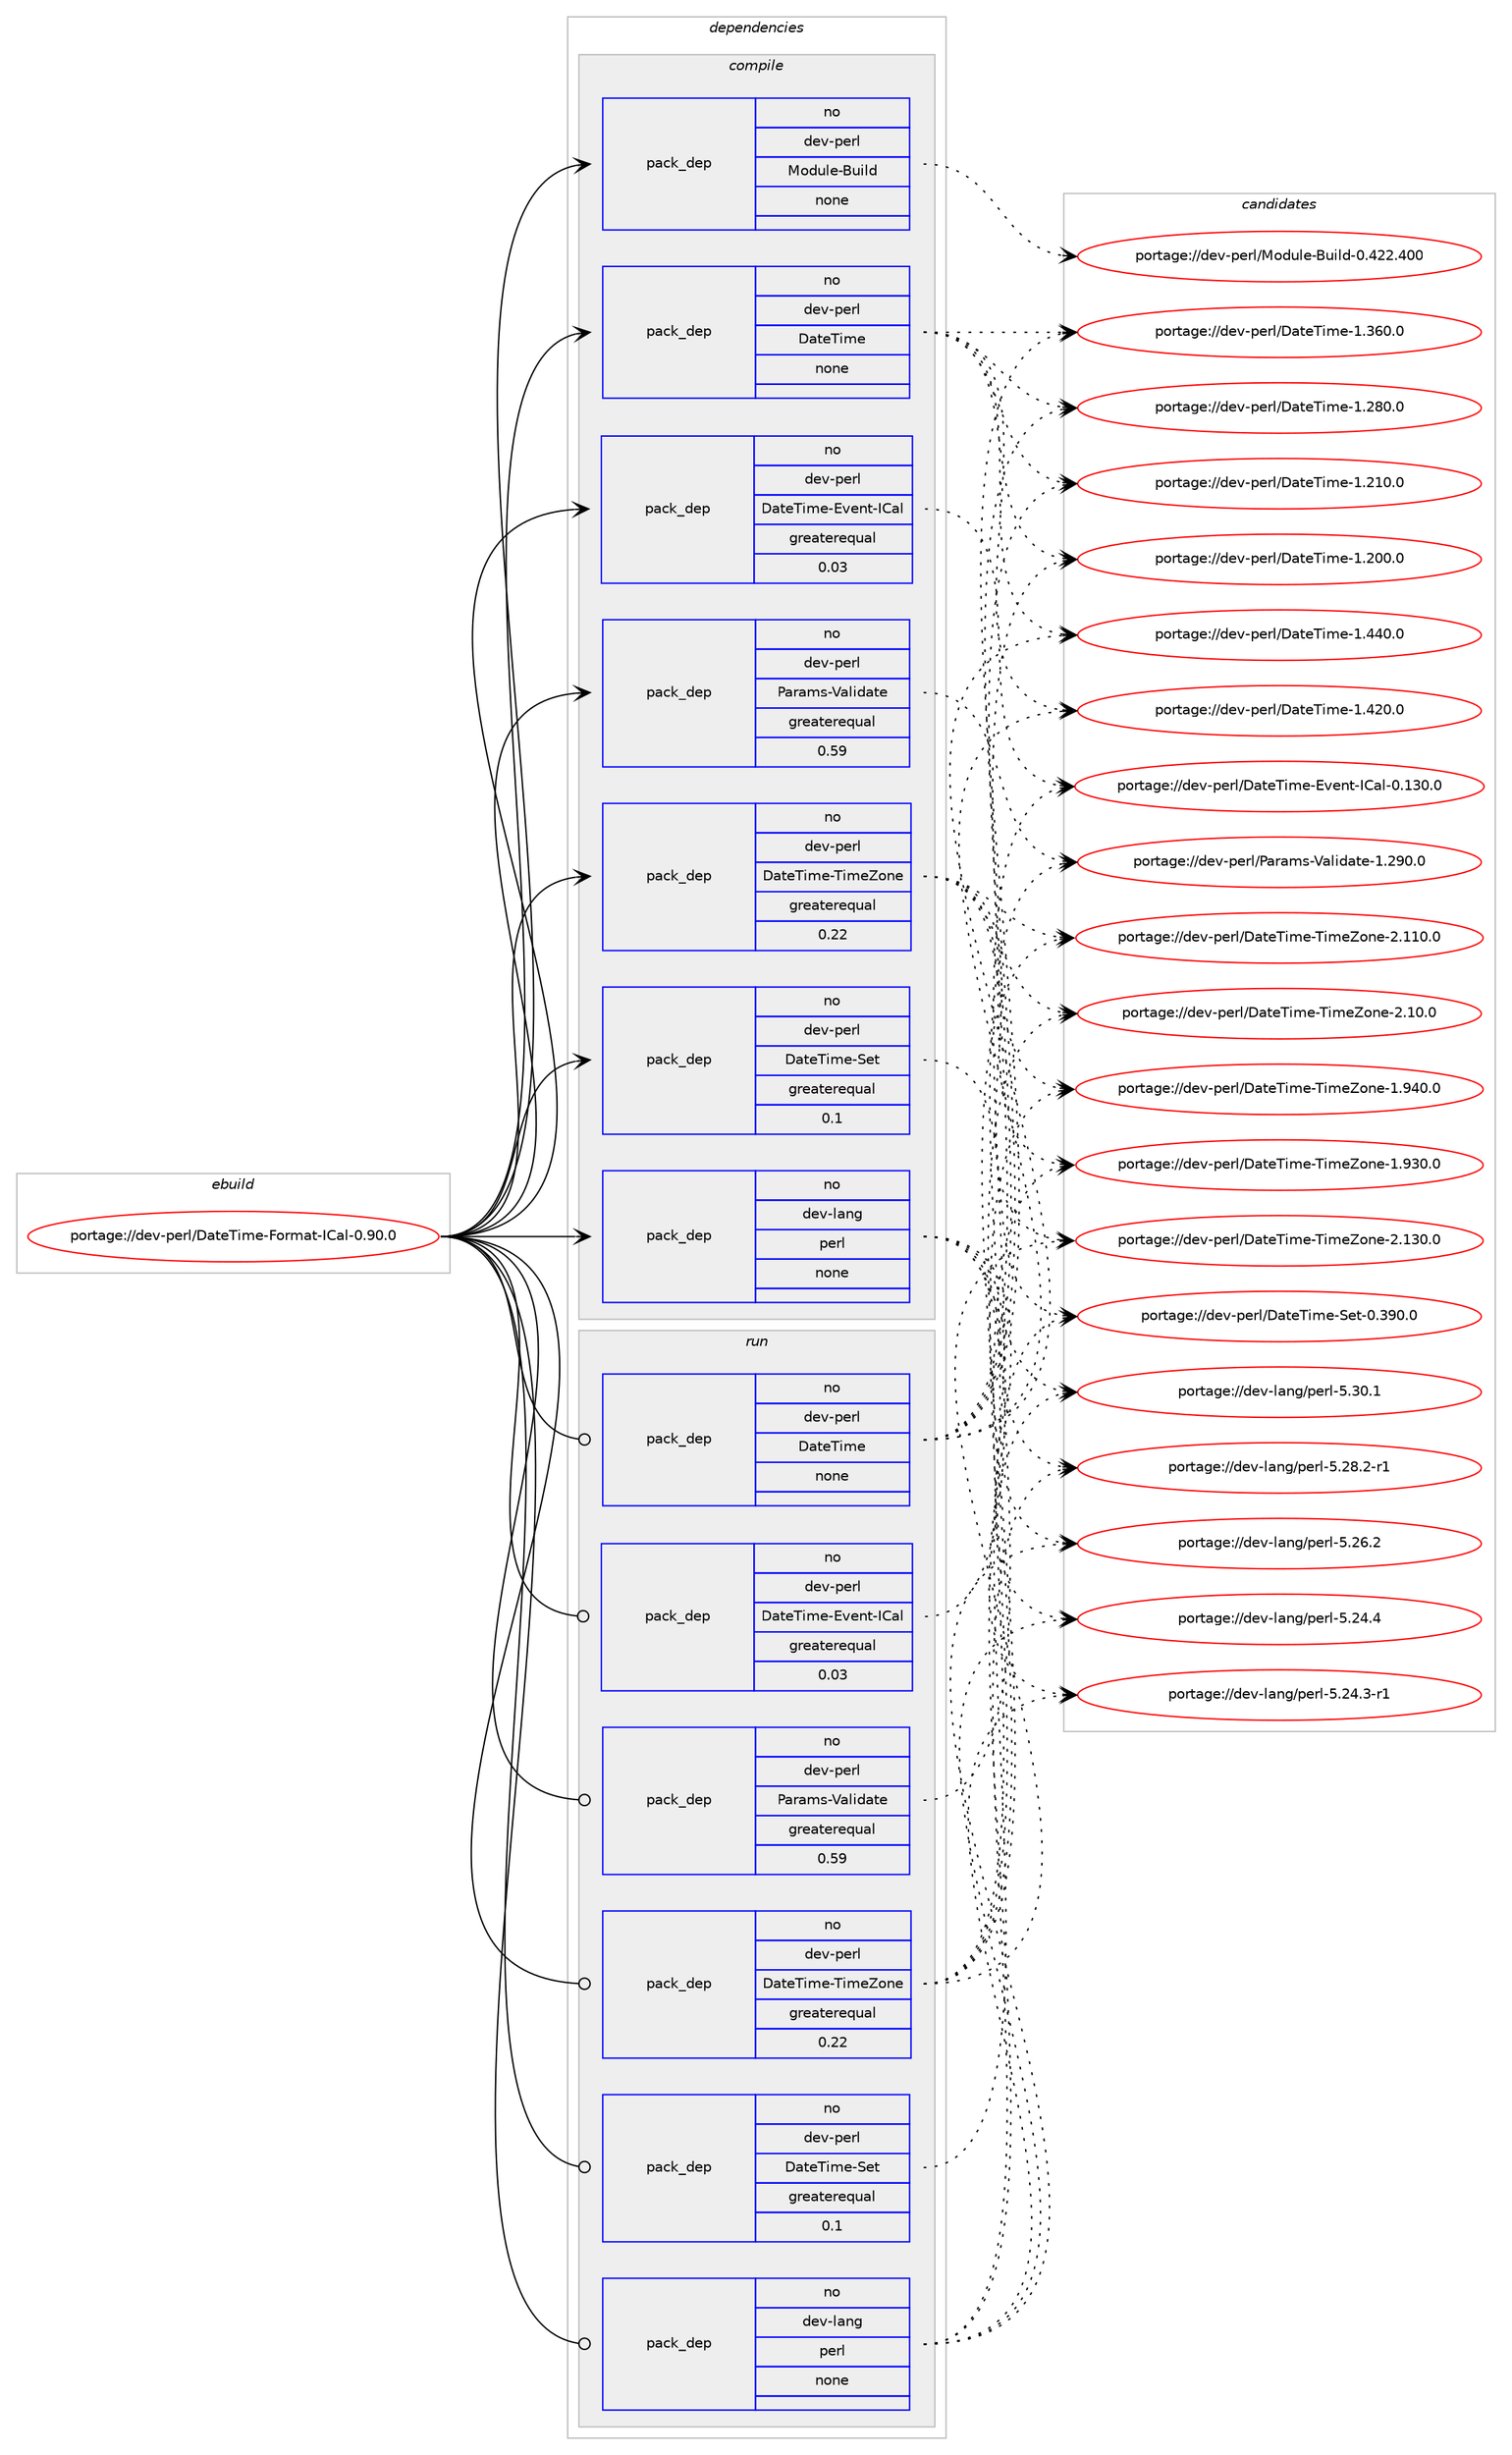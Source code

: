 digraph prolog {

# *************
# Graph options
# *************

newrank=true;
concentrate=true;
compound=true;
graph [rankdir=LR,fontname=Helvetica,fontsize=10,ranksep=1.5];#, ranksep=2.5, nodesep=0.2];
edge  [arrowhead=vee];
node  [fontname=Helvetica,fontsize=10];

# **********
# The ebuild
# **********

subgraph cluster_leftcol {
color=gray;
label=<<i>ebuild</i>>;
id [label="portage://dev-perl/DateTime-Format-ICal-0.90.0", color=red, width=4, href="../dev-perl/DateTime-Format-ICal-0.90.0.svg"];
}

# ****************
# The dependencies
# ****************

subgraph cluster_midcol {
color=gray;
label=<<i>dependencies</i>>;
subgraph cluster_compile {
fillcolor="#eeeeee";
style=filled;
label=<<i>compile</i>>;
subgraph pack368998 {
dependency496501 [label=<<TABLE BORDER="0" CELLBORDER="1" CELLSPACING="0" CELLPADDING="4" WIDTH="220"><TR><TD ROWSPAN="6" CELLPADDING="30">pack_dep</TD></TR><TR><TD WIDTH="110">no</TD></TR><TR><TD>dev-lang</TD></TR><TR><TD>perl</TD></TR><TR><TD>none</TD></TR><TR><TD></TD></TR></TABLE>>, shape=none, color=blue];
}
id:e -> dependency496501:w [weight=20,style="solid",arrowhead="vee"];
subgraph pack368999 {
dependency496502 [label=<<TABLE BORDER="0" CELLBORDER="1" CELLSPACING="0" CELLPADDING="4" WIDTH="220"><TR><TD ROWSPAN="6" CELLPADDING="30">pack_dep</TD></TR><TR><TD WIDTH="110">no</TD></TR><TR><TD>dev-perl</TD></TR><TR><TD>DateTime</TD></TR><TR><TD>none</TD></TR><TR><TD></TD></TR></TABLE>>, shape=none, color=blue];
}
id:e -> dependency496502:w [weight=20,style="solid",arrowhead="vee"];
subgraph pack369000 {
dependency496503 [label=<<TABLE BORDER="0" CELLBORDER="1" CELLSPACING="0" CELLPADDING="4" WIDTH="220"><TR><TD ROWSPAN="6" CELLPADDING="30">pack_dep</TD></TR><TR><TD WIDTH="110">no</TD></TR><TR><TD>dev-perl</TD></TR><TR><TD>DateTime-Event-ICal</TD></TR><TR><TD>greaterequal</TD></TR><TR><TD>0.03</TD></TR></TABLE>>, shape=none, color=blue];
}
id:e -> dependency496503:w [weight=20,style="solid",arrowhead="vee"];
subgraph pack369001 {
dependency496504 [label=<<TABLE BORDER="0" CELLBORDER="1" CELLSPACING="0" CELLPADDING="4" WIDTH="220"><TR><TD ROWSPAN="6" CELLPADDING="30">pack_dep</TD></TR><TR><TD WIDTH="110">no</TD></TR><TR><TD>dev-perl</TD></TR><TR><TD>DateTime-Set</TD></TR><TR><TD>greaterequal</TD></TR><TR><TD>0.1</TD></TR></TABLE>>, shape=none, color=blue];
}
id:e -> dependency496504:w [weight=20,style="solid",arrowhead="vee"];
subgraph pack369002 {
dependency496505 [label=<<TABLE BORDER="0" CELLBORDER="1" CELLSPACING="0" CELLPADDING="4" WIDTH="220"><TR><TD ROWSPAN="6" CELLPADDING="30">pack_dep</TD></TR><TR><TD WIDTH="110">no</TD></TR><TR><TD>dev-perl</TD></TR><TR><TD>DateTime-TimeZone</TD></TR><TR><TD>greaterequal</TD></TR><TR><TD>0.22</TD></TR></TABLE>>, shape=none, color=blue];
}
id:e -> dependency496505:w [weight=20,style="solid",arrowhead="vee"];
subgraph pack369003 {
dependency496506 [label=<<TABLE BORDER="0" CELLBORDER="1" CELLSPACING="0" CELLPADDING="4" WIDTH="220"><TR><TD ROWSPAN="6" CELLPADDING="30">pack_dep</TD></TR><TR><TD WIDTH="110">no</TD></TR><TR><TD>dev-perl</TD></TR><TR><TD>Module-Build</TD></TR><TR><TD>none</TD></TR><TR><TD></TD></TR></TABLE>>, shape=none, color=blue];
}
id:e -> dependency496506:w [weight=20,style="solid",arrowhead="vee"];
subgraph pack369004 {
dependency496507 [label=<<TABLE BORDER="0" CELLBORDER="1" CELLSPACING="0" CELLPADDING="4" WIDTH="220"><TR><TD ROWSPAN="6" CELLPADDING="30">pack_dep</TD></TR><TR><TD WIDTH="110">no</TD></TR><TR><TD>dev-perl</TD></TR><TR><TD>Params-Validate</TD></TR><TR><TD>greaterequal</TD></TR><TR><TD>0.59</TD></TR></TABLE>>, shape=none, color=blue];
}
id:e -> dependency496507:w [weight=20,style="solid",arrowhead="vee"];
}
subgraph cluster_compileandrun {
fillcolor="#eeeeee";
style=filled;
label=<<i>compile and run</i>>;
}
subgraph cluster_run {
fillcolor="#eeeeee";
style=filled;
label=<<i>run</i>>;
subgraph pack369005 {
dependency496508 [label=<<TABLE BORDER="0" CELLBORDER="1" CELLSPACING="0" CELLPADDING="4" WIDTH="220"><TR><TD ROWSPAN="6" CELLPADDING="30">pack_dep</TD></TR><TR><TD WIDTH="110">no</TD></TR><TR><TD>dev-lang</TD></TR><TR><TD>perl</TD></TR><TR><TD>none</TD></TR><TR><TD></TD></TR></TABLE>>, shape=none, color=blue];
}
id:e -> dependency496508:w [weight=20,style="solid",arrowhead="odot"];
subgraph pack369006 {
dependency496509 [label=<<TABLE BORDER="0" CELLBORDER="1" CELLSPACING="0" CELLPADDING="4" WIDTH="220"><TR><TD ROWSPAN="6" CELLPADDING="30">pack_dep</TD></TR><TR><TD WIDTH="110">no</TD></TR><TR><TD>dev-perl</TD></TR><TR><TD>DateTime</TD></TR><TR><TD>none</TD></TR><TR><TD></TD></TR></TABLE>>, shape=none, color=blue];
}
id:e -> dependency496509:w [weight=20,style="solid",arrowhead="odot"];
subgraph pack369007 {
dependency496510 [label=<<TABLE BORDER="0" CELLBORDER="1" CELLSPACING="0" CELLPADDING="4" WIDTH="220"><TR><TD ROWSPAN="6" CELLPADDING="30">pack_dep</TD></TR><TR><TD WIDTH="110">no</TD></TR><TR><TD>dev-perl</TD></TR><TR><TD>DateTime-Event-ICal</TD></TR><TR><TD>greaterequal</TD></TR><TR><TD>0.03</TD></TR></TABLE>>, shape=none, color=blue];
}
id:e -> dependency496510:w [weight=20,style="solid",arrowhead="odot"];
subgraph pack369008 {
dependency496511 [label=<<TABLE BORDER="0" CELLBORDER="1" CELLSPACING="0" CELLPADDING="4" WIDTH="220"><TR><TD ROWSPAN="6" CELLPADDING="30">pack_dep</TD></TR><TR><TD WIDTH="110">no</TD></TR><TR><TD>dev-perl</TD></TR><TR><TD>DateTime-Set</TD></TR><TR><TD>greaterequal</TD></TR><TR><TD>0.1</TD></TR></TABLE>>, shape=none, color=blue];
}
id:e -> dependency496511:w [weight=20,style="solid",arrowhead="odot"];
subgraph pack369009 {
dependency496512 [label=<<TABLE BORDER="0" CELLBORDER="1" CELLSPACING="0" CELLPADDING="4" WIDTH="220"><TR><TD ROWSPAN="6" CELLPADDING="30">pack_dep</TD></TR><TR><TD WIDTH="110">no</TD></TR><TR><TD>dev-perl</TD></TR><TR><TD>DateTime-TimeZone</TD></TR><TR><TD>greaterequal</TD></TR><TR><TD>0.22</TD></TR></TABLE>>, shape=none, color=blue];
}
id:e -> dependency496512:w [weight=20,style="solid",arrowhead="odot"];
subgraph pack369010 {
dependency496513 [label=<<TABLE BORDER="0" CELLBORDER="1" CELLSPACING="0" CELLPADDING="4" WIDTH="220"><TR><TD ROWSPAN="6" CELLPADDING="30">pack_dep</TD></TR><TR><TD WIDTH="110">no</TD></TR><TR><TD>dev-perl</TD></TR><TR><TD>Params-Validate</TD></TR><TR><TD>greaterequal</TD></TR><TR><TD>0.59</TD></TR></TABLE>>, shape=none, color=blue];
}
id:e -> dependency496513:w [weight=20,style="solid",arrowhead="odot"];
}
}

# **************
# The candidates
# **************

subgraph cluster_choices {
rank=same;
color=gray;
label=<<i>candidates</i>>;

subgraph choice368998 {
color=black;
nodesep=1;
choice10010111845108971101034711210111410845534651484649 [label="portage://dev-lang/perl-5.30.1", color=red, width=4,href="../dev-lang/perl-5.30.1.svg"];
choice100101118451089711010347112101114108455346505646504511449 [label="portage://dev-lang/perl-5.28.2-r1", color=red, width=4,href="../dev-lang/perl-5.28.2-r1.svg"];
choice10010111845108971101034711210111410845534650544650 [label="portage://dev-lang/perl-5.26.2", color=red, width=4,href="../dev-lang/perl-5.26.2.svg"];
choice10010111845108971101034711210111410845534650524652 [label="portage://dev-lang/perl-5.24.4", color=red, width=4,href="../dev-lang/perl-5.24.4.svg"];
choice100101118451089711010347112101114108455346505246514511449 [label="portage://dev-lang/perl-5.24.3-r1", color=red, width=4,href="../dev-lang/perl-5.24.3-r1.svg"];
dependency496501:e -> choice10010111845108971101034711210111410845534651484649:w [style=dotted,weight="100"];
dependency496501:e -> choice100101118451089711010347112101114108455346505646504511449:w [style=dotted,weight="100"];
dependency496501:e -> choice10010111845108971101034711210111410845534650544650:w [style=dotted,weight="100"];
dependency496501:e -> choice10010111845108971101034711210111410845534650524652:w [style=dotted,weight="100"];
dependency496501:e -> choice100101118451089711010347112101114108455346505246514511449:w [style=dotted,weight="100"];
}
subgraph choice368999 {
color=black;
nodesep=1;
choice10010111845112101114108476897116101841051091014549465252484648 [label="portage://dev-perl/DateTime-1.440.0", color=red, width=4,href="../dev-perl/DateTime-1.440.0.svg"];
choice10010111845112101114108476897116101841051091014549465250484648 [label="portage://dev-perl/DateTime-1.420.0", color=red, width=4,href="../dev-perl/DateTime-1.420.0.svg"];
choice10010111845112101114108476897116101841051091014549465154484648 [label="portage://dev-perl/DateTime-1.360.0", color=red, width=4,href="../dev-perl/DateTime-1.360.0.svg"];
choice10010111845112101114108476897116101841051091014549465056484648 [label="portage://dev-perl/DateTime-1.280.0", color=red, width=4,href="../dev-perl/DateTime-1.280.0.svg"];
choice10010111845112101114108476897116101841051091014549465049484648 [label="portage://dev-perl/DateTime-1.210.0", color=red, width=4,href="../dev-perl/DateTime-1.210.0.svg"];
choice10010111845112101114108476897116101841051091014549465048484648 [label="portage://dev-perl/DateTime-1.200.0", color=red, width=4,href="../dev-perl/DateTime-1.200.0.svg"];
dependency496502:e -> choice10010111845112101114108476897116101841051091014549465252484648:w [style=dotted,weight="100"];
dependency496502:e -> choice10010111845112101114108476897116101841051091014549465250484648:w [style=dotted,weight="100"];
dependency496502:e -> choice10010111845112101114108476897116101841051091014549465154484648:w [style=dotted,weight="100"];
dependency496502:e -> choice10010111845112101114108476897116101841051091014549465056484648:w [style=dotted,weight="100"];
dependency496502:e -> choice10010111845112101114108476897116101841051091014549465049484648:w [style=dotted,weight="100"];
dependency496502:e -> choice10010111845112101114108476897116101841051091014549465048484648:w [style=dotted,weight="100"];
}
subgraph choice369000 {
color=black;
nodesep=1;
choice10010111845112101114108476897116101841051091014569118101110116457367971084548464951484648 [label="portage://dev-perl/DateTime-Event-ICal-0.130.0", color=red, width=4,href="../dev-perl/DateTime-Event-ICal-0.130.0.svg"];
dependency496503:e -> choice10010111845112101114108476897116101841051091014569118101110116457367971084548464951484648:w [style=dotted,weight="100"];
}
subgraph choice369001 {
color=black;
nodesep=1;
choice100101118451121011141084768971161018410510910145831011164548465157484648 [label="portage://dev-perl/DateTime-Set-0.390.0", color=red, width=4,href="../dev-perl/DateTime-Set-0.390.0.svg"];
dependency496504:e -> choice100101118451121011141084768971161018410510910145831011164548465157484648:w [style=dotted,weight="100"];
}
subgraph choice369002 {
color=black;
nodesep=1;
choice10010111845112101114108476897116101841051091014584105109101901111101014550464951484648 [label="portage://dev-perl/DateTime-TimeZone-2.130.0", color=red, width=4,href="../dev-perl/DateTime-TimeZone-2.130.0.svg"];
choice10010111845112101114108476897116101841051091014584105109101901111101014550464949484648 [label="portage://dev-perl/DateTime-TimeZone-2.110.0", color=red, width=4,href="../dev-perl/DateTime-TimeZone-2.110.0.svg"];
choice100101118451121011141084768971161018410510910145841051091019011111010145504649484648 [label="portage://dev-perl/DateTime-TimeZone-2.10.0", color=red, width=4,href="../dev-perl/DateTime-TimeZone-2.10.0.svg"];
choice10010111845112101114108476897116101841051091014584105109101901111101014549465752484648 [label="portage://dev-perl/DateTime-TimeZone-1.940.0", color=red, width=4,href="../dev-perl/DateTime-TimeZone-1.940.0.svg"];
choice10010111845112101114108476897116101841051091014584105109101901111101014549465751484648 [label="portage://dev-perl/DateTime-TimeZone-1.930.0", color=red, width=4,href="../dev-perl/DateTime-TimeZone-1.930.0.svg"];
dependency496505:e -> choice10010111845112101114108476897116101841051091014584105109101901111101014550464951484648:w [style=dotted,weight="100"];
dependency496505:e -> choice10010111845112101114108476897116101841051091014584105109101901111101014550464949484648:w [style=dotted,weight="100"];
dependency496505:e -> choice100101118451121011141084768971161018410510910145841051091019011111010145504649484648:w [style=dotted,weight="100"];
dependency496505:e -> choice10010111845112101114108476897116101841051091014584105109101901111101014549465752484648:w [style=dotted,weight="100"];
dependency496505:e -> choice10010111845112101114108476897116101841051091014584105109101901111101014549465751484648:w [style=dotted,weight="100"];
}
subgraph choice369003 {
color=black;
nodesep=1;
choice100101118451121011141084777111100117108101456611710510810045484652505046524848 [label="portage://dev-perl/Module-Build-0.422.400", color=red, width=4,href="../dev-perl/Module-Build-0.422.400.svg"];
dependency496506:e -> choice100101118451121011141084777111100117108101456611710510810045484652505046524848:w [style=dotted,weight="100"];
}
subgraph choice369004 {
color=black;
nodesep=1;
choice1001011184511210111410847809711497109115458697108105100971161014549465057484648 [label="portage://dev-perl/Params-Validate-1.290.0", color=red, width=4,href="../dev-perl/Params-Validate-1.290.0.svg"];
dependency496507:e -> choice1001011184511210111410847809711497109115458697108105100971161014549465057484648:w [style=dotted,weight="100"];
}
subgraph choice369005 {
color=black;
nodesep=1;
choice10010111845108971101034711210111410845534651484649 [label="portage://dev-lang/perl-5.30.1", color=red, width=4,href="../dev-lang/perl-5.30.1.svg"];
choice100101118451089711010347112101114108455346505646504511449 [label="portage://dev-lang/perl-5.28.2-r1", color=red, width=4,href="../dev-lang/perl-5.28.2-r1.svg"];
choice10010111845108971101034711210111410845534650544650 [label="portage://dev-lang/perl-5.26.2", color=red, width=4,href="../dev-lang/perl-5.26.2.svg"];
choice10010111845108971101034711210111410845534650524652 [label="portage://dev-lang/perl-5.24.4", color=red, width=4,href="../dev-lang/perl-5.24.4.svg"];
choice100101118451089711010347112101114108455346505246514511449 [label="portage://dev-lang/perl-5.24.3-r1", color=red, width=4,href="../dev-lang/perl-5.24.3-r1.svg"];
dependency496508:e -> choice10010111845108971101034711210111410845534651484649:w [style=dotted,weight="100"];
dependency496508:e -> choice100101118451089711010347112101114108455346505646504511449:w [style=dotted,weight="100"];
dependency496508:e -> choice10010111845108971101034711210111410845534650544650:w [style=dotted,weight="100"];
dependency496508:e -> choice10010111845108971101034711210111410845534650524652:w [style=dotted,weight="100"];
dependency496508:e -> choice100101118451089711010347112101114108455346505246514511449:w [style=dotted,weight="100"];
}
subgraph choice369006 {
color=black;
nodesep=1;
choice10010111845112101114108476897116101841051091014549465252484648 [label="portage://dev-perl/DateTime-1.440.0", color=red, width=4,href="../dev-perl/DateTime-1.440.0.svg"];
choice10010111845112101114108476897116101841051091014549465250484648 [label="portage://dev-perl/DateTime-1.420.0", color=red, width=4,href="../dev-perl/DateTime-1.420.0.svg"];
choice10010111845112101114108476897116101841051091014549465154484648 [label="portage://dev-perl/DateTime-1.360.0", color=red, width=4,href="../dev-perl/DateTime-1.360.0.svg"];
choice10010111845112101114108476897116101841051091014549465056484648 [label="portage://dev-perl/DateTime-1.280.0", color=red, width=4,href="../dev-perl/DateTime-1.280.0.svg"];
choice10010111845112101114108476897116101841051091014549465049484648 [label="portage://dev-perl/DateTime-1.210.0", color=red, width=4,href="../dev-perl/DateTime-1.210.0.svg"];
choice10010111845112101114108476897116101841051091014549465048484648 [label="portage://dev-perl/DateTime-1.200.0", color=red, width=4,href="../dev-perl/DateTime-1.200.0.svg"];
dependency496509:e -> choice10010111845112101114108476897116101841051091014549465252484648:w [style=dotted,weight="100"];
dependency496509:e -> choice10010111845112101114108476897116101841051091014549465250484648:w [style=dotted,weight="100"];
dependency496509:e -> choice10010111845112101114108476897116101841051091014549465154484648:w [style=dotted,weight="100"];
dependency496509:e -> choice10010111845112101114108476897116101841051091014549465056484648:w [style=dotted,weight="100"];
dependency496509:e -> choice10010111845112101114108476897116101841051091014549465049484648:w [style=dotted,weight="100"];
dependency496509:e -> choice10010111845112101114108476897116101841051091014549465048484648:w [style=dotted,weight="100"];
}
subgraph choice369007 {
color=black;
nodesep=1;
choice10010111845112101114108476897116101841051091014569118101110116457367971084548464951484648 [label="portage://dev-perl/DateTime-Event-ICal-0.130.0", color=red, width=4,href="../dev-perl/DateTime-Event-ICal-0.130.0.svg"];
dependency496510:e -> choice10010111845112101114108476897116101841051091014569118101110116457367971084548464951484648:w [style=dotted,weight="100"];
}
subgraph choice369008 {
color=black;
nodesep=1;
choice100101118451121011141084768971161018410510910145831011164548465157484648 [label="portage://dev-perl/DateTime-Set-0.390.0", color=red, width=4,href="../dev-perl/DateTime-Set-0.390.0.svg"];
dependency496511:e -> choice100101118451121011141084768971161018410510910145831011164548465157484648:w [style=dotted,weight="100"];
}
subgraph choice369009 {
color=black;
nodesep=1;
choice10010111845112101114108476897116101841051091014584105109101901111101014550464951484648 [label="portage://dev-perl/DateTime-TimeZone-2.130.0", color=red, width=4,href="../dev-perl/DateTime-TimeZone-2.130.0.svg"];
choice10010111845112101114108476897116101841051091014584105109101901111101014550464949484648 [label="portage://dev-perl/DateTime-TimeZone-2.110.0", color=red, width=4,href="../dev-perl/DateTime-TimeZone-2.110.0.svg"];
choice100101118451121011141084768971161018410510910145841051091019011111010145504649484648 [label="portage://dev-perl/DateTime-TimeZone-2.10.0", color=red, width=4,href="../dev-perl/DateTime-TimeZone-2.10.0.svg"];
choice10010111845112101114108476897116101841051091014584105109101901111101014549465752484648 [label="portage://dev-perl/DateTime-TimeZone-1.940.0", color=red, width=4,href="../dev-perl/DateTime-TimeZone-1.940.0.svg"];
choice10010111845112101114108476897116101841051091014584105109101901111101014549465751484648 [label="portage://dev-perl/DateTime-TimeZone-1.930.0", color=red, width=4,href="../dev-perl/DateTime-TimeZone-1.930.0.svg"];
dependency496512:e -> choice10010111845112101114108476897116101841051091014584105109101901111101014550464951484648:w [style=dotted,weight="100"];
dependency496512:e -> choice10010111845112101114108476897116101841051091014584105109101901111101014550464949484648:w [style=dotted,weight="100"];
dependency496512:e -> choice100101118451121011141084768971161018410510910145841051091019011111010145504649484648:w [style=dotted,weight="100"];
dependency496512:e -> choice10010111845112101114108476897116101841051091014584105109101901111101014549465752484648:w [style=dotted,weight="100"];
dependency496512:e -> choice10010111845112101114108476897116101841051091014584105109101901111101014549465751484648:w [style=dotted,weight="100"];
}
subgraph choice369010 {
color=black;
nodesep=1;
choice1001011184511210111410847809711497109115458697108105100971161014549465057484648 [label="portage://dev-perl/Params-Validate-1.290.0", color=red, width=4,href="../dev-perl/Params-Validate-1.290.0.svg"];
dependency496513:e -> choice1001011184511210111410847809711497109115458697108105100971161014549465057484648:w [style=dotted,weight="100"];
}
}

}
